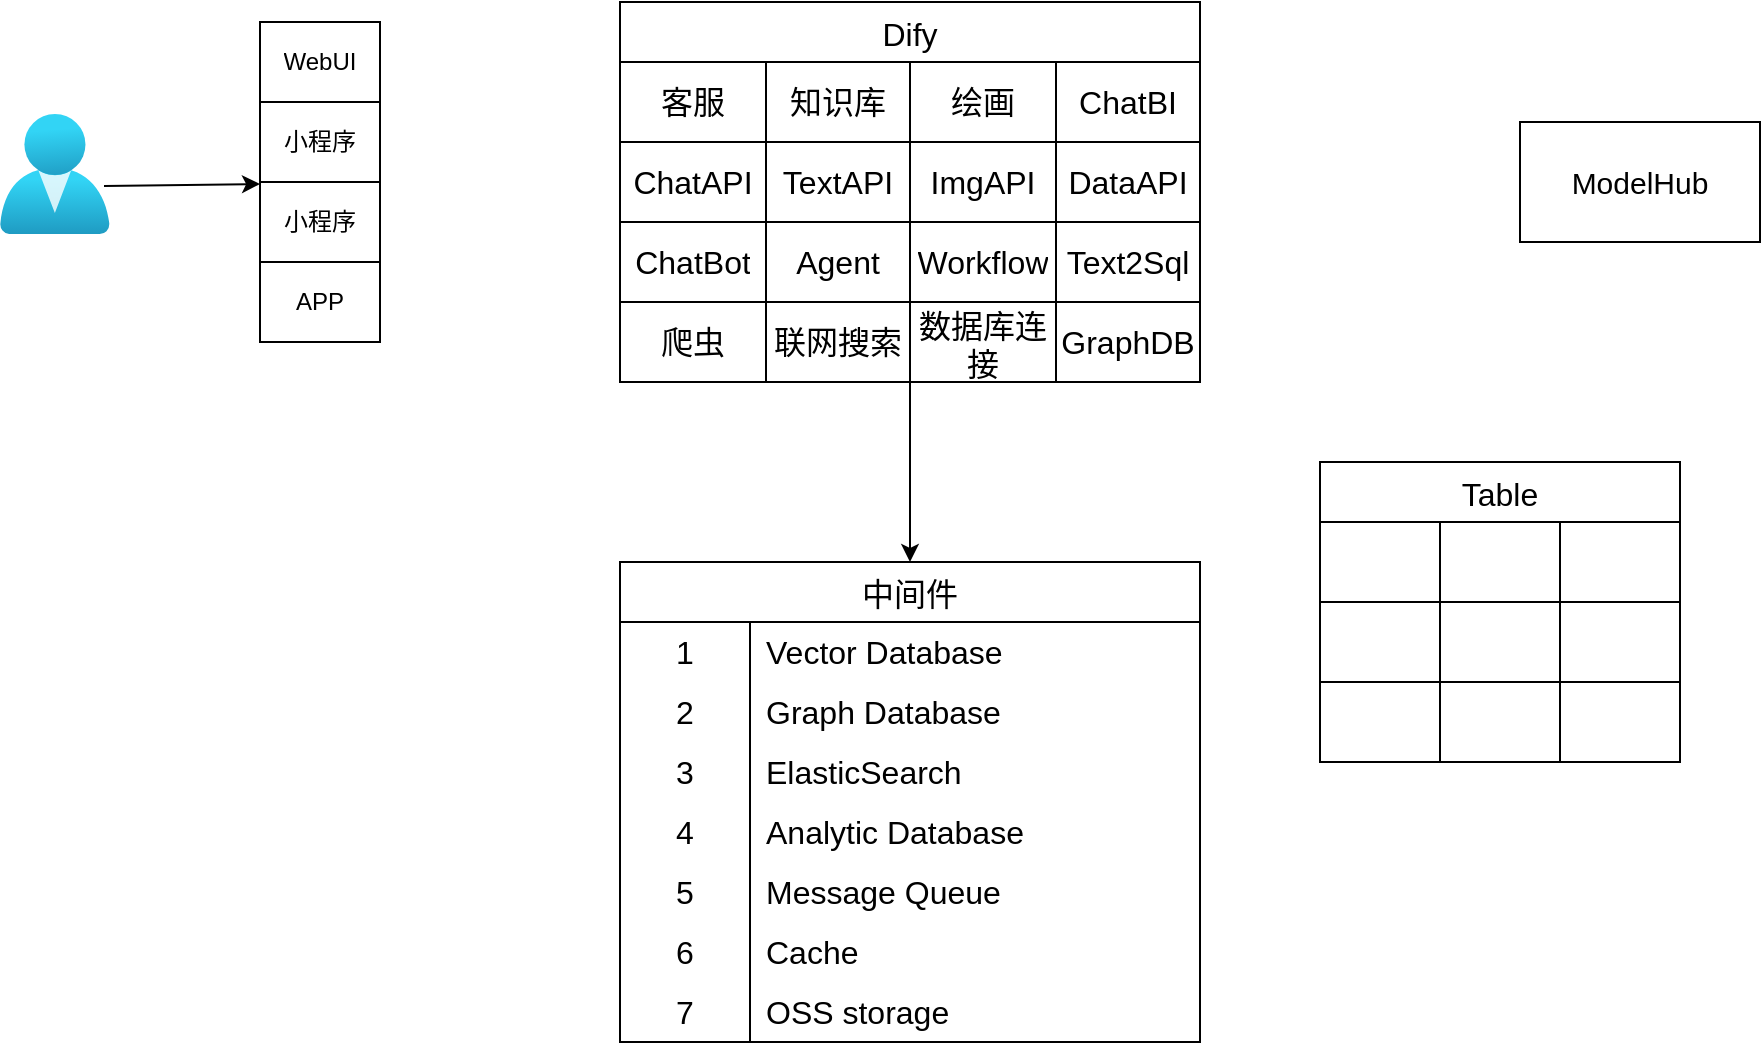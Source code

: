 <mxfile version="24.6.2" type="github">
  <diagram name="第 1 页" id="OciQEdkEUMs7lseBpLX6">
    <mxGraphModel dx="1242" dy="728" grid="1" gridSize="10" guides="1" tooltips="1" connect="1" arrows="1" fold="1" page="1" pageScale="1" pageWidth="1169" pageHeight="827" math="0" shadow="0">
      <root>
        <mxCell id="0" />
        <mxCell id="1" parent="0" />
        <mxCell id="a_CrQKZ7eAj5Jm8cyt3L-1" value="" style="image;aspect=fixed;html=1;points=[];align=center;fontSize=12;image=img/lib/azure2/identity/Users.svg;" parent="1" vertex="1">
          <mxGeometry x="50" y="216" width="54.86" height="60" as="geometry" />
        </mxCell>
        <mxCell id="r6NU0bTSnFbF7qIvupy4-82" style="edgeStyle=orthogonalEdgeStyle;rounded=0;orthogonalLoop=1;jettySize=auto;html=1;entryX=0;entryY=0.5;entryDx=0;entryDy=0;" parent="1" source="r6NU0bTSnFbF7qIvupy4-15" target="r6NU0bTSnFbF7qIvupy4-62" edge="1">
          <mxGeometry relative="1" as="geometry" />
        </mxCell>
        <mxCell id="r6NU0bTSnFbF7qIvupy4-15" value="" style="shape=table;startSize=0;container=1;collapsible=0;childLayout=tableLayout;" parent="1" vertex="1">
          <mxGeometry x="180" y="170" width="60" height="160" as="geometry" />
        </mxCell>
        <mxCell id="r6NU0bTSnFbF7qIvupy4-16" value="" style="shape=tableRow;horizontal=0;startSize=0;swimlaneHead=0;swimlaneBody=0;strokeColor=inherit;top=0;left=0;bottom=0;right=0;collapsible=0;dropTarget=0;fillColor=none;points=[[0,0.5],[1,0.5]];portConstraint=eastwest;" parent="r6NU0bTSnFbF7qIvupy4-15" vertex="1">
          <mxGeometry width="60" height="40" as="geometry" />
        </mxCell>
        <mxCell id="r6NU0bTSnFbF7qIvupy4-17" value="WebUI" style="shape=partialRectangle;html=1;whiteSpace=wrap;connectable=0;strokeColor=inherit;overflow=hidden;fillColor=none;top=0;left=0;bottom=0;right=0;pointerEvents=1;" parent="r6NU0bTSnFbF7qIvupy4-16" vertex="1">
          <mxGeometry width="60" height="40" as="geometry">
            <mxRectangle width="60" height="40" as="alternateBounds" />
          </mxGeometry>
        </mxCell>
        <mxCell id="r6NU0bTSnFbF7qIvupy4-18" value="" style="shape=tableRow;horizontal=0;startSize=0;swimlaneHead=0;swimlaneBody=0;strokeColor=inherit;top=0;left=0;bottom=0;right=0;collapsible=0;dropTarget=0;fillColor=none;points=[[0,0.5],[1,0.5]];portConstraint=eastwest;" parent="r6NU0bTSnFbF7qIvupy4-15" vertex="1">
          <mxGeometry y="40" width="60" height="40" as="geometry" />
        </mxCell>
        <mxCell id="r6NU0bTSnFbF7qIvupy4-19" value="小程序" style="shape=partialRectangle;html=1;whiteSpace=wrap;connectable=0;strokeColor=inherit;overflow=hidden;fillColor=none;top=0;left=0;bottom=0;right=0;pointerEvents=1;" parent="r6NU0bTSnFbF7qIvupy4-18" vertex="1">
          <mxGeometry width="60" height="40" as="geometry">
            <mxRectangle width="60" height="40" as="alternateBounds" />
          </mxGeometry>
        </mxCell>
        <mxCell id="r6NU0bTSnFbF7qIvupy4-80" value="" style="shape=tableRow;horizontal=0;startSize=0;swimlaneHead=0;swimlaneBody=0;strokeColor=inherit;top=0;left=0;bottom=0;right=0;collapsible=0;dropTarget=0;fillColor=none;points=[[0,0.5],[1,0.5]];portConstraint=eastwest;" parent="r6NU0bTSnFbF7qIvupy4-15" vertex="1">
          <mxGeometry y="80" width="60" height="40" as="geometry" />
        </mxCell>
        <mxCell id="r6NU0bTSnFbF7qIvupy4-81" value="小程序" style="shape=partialRectangle;html=1;whiteSpace=wrap;connectable=0;strokeColor=inherit;overflow=hidden;fillColor=none;top=0;left=0;bottom=0;right=0;pointerEvents=1;" parent="r6NU0bTSnFbF7qIvupy4-80" vertex="1">
          <mxGeometry width="60" height="40" as="geometry">
            <mxRectangle width="60" height="40" as="alternateBounds" />
          </mxGeometry>
        </mxCell>
        <mxCell id="r6NU0bTSnFbF7qIvupy4-20" value="" style="shape=tableRow;horizontal=0;startSize=0;swimlaneHead=0;swimlaneBody=0;strokeColor=inherit;top=0;left=0;bottom=0;right=0;collapsible=0;dropTarget=0;fillColor=none;points=[[0,0.5],[1,0.5]];portConstraint=eastwest;" parent="r6NU0bTSnFbF7qIvupy4-15" vertex="1">
          <mxGeometry y="120" width="60" height="40" as="geometry" />
        </mxCell>
        <mxCell id="r6NU0bTSnFbF7qIvupy4-21" value="APP" style="shape=partialRectangle;html=1;whiteSpace=wrap;connectable=0;strokeColor=inherit;overflow=hidden;fillColor=none;top=0;left=0;bottom=0;right=0;pointerEvents=1;" parent="r6NU0bTSnFbF7qIvupy4-20" vertex="1">
          <mxGeometry width="60" height="40" as="geometry">
            <mxRectangle width="60" height="40" as="alternateBounds" />
          </mxGeometry>
        </mxCell>
        <mxCell id="r6NU0bTSnFbF7qIvupy4-22" value="" style="endArrow=classic;html=1;rounded=0;exitX=0.948;exitY=0.6;exitDx=0;exitDy=0;exitPerimeter=0;entryX=0;entryY=0.5;entryDx=0;entryDy=0;" parent="1" source="a_CrQKZ7eAj5Jm8cyt3L-1" edge="1">
          <mxGeometry width="50" height="50" relative="1" as="geometry">
            <mxPoint x="470" y="332" as="sourcePoint" />
            <mxPoint x="180" y="251" as="targetPoint" />
          </mxGeometry>
        </mxCell>
        <mxCell id="r6NU0bTSnFbF7qIvupy4-57" value="Dify" style="shape=table;startSize=30;container=1;collapsible=0;childLayout=tableLayout;strokeColor=default;fontSize=16;" parent="1" vertex="1">
          <mxGeometry x="360" y="160" width="290" height="190" as="geometry" />
        </mxCell>
        <mxCell id="r6NU0bTSnFbF7qIvupy4-58" value="" style="shape=tableRow;horizontal=0;startSize=0;swimlaneHead=0;swimlaneBody=0;strokeColor=inherit;top=0;left=0;bottom=0;right=0;collapsible=0;dropTarget=0;fillColor=none;points=[[0,0.5],[1,0.5]];portConstraint=eastwest;fontSize=16;" parent="r6NU0bTSnFbF7qIvupy4-57" vertex="1">
          <mxGeometry y="30" width="290" height="40" as="geometry" />
        </mxCell>
        <mxCell id="r6NU0bTSnFbF7qIvupy4-59" value="客服" style="shape=partialRectangle;html=1;whiteSpace=wrap;connectable=0;strokeColor=inherit;overflow=hidden;fillColor=none;top=0;left=0;bottom=0;right=0;pointerEvents=1;fontSize=16;" parent="r6NU0bTSnFbF7qIvupy4-58" vertex="1">
          <mxGeometry width="73" height="40" as="geometry">
            <mxRectangle width="73" height="40" as="alternateBounds" />
          </mxGeometry>
        </mxCell>
        <mxCell id="r6NU0bTSnFbF7qIvupy4-60" value="知识库" style="shape=partialRectangle;html=1;whiteSpace=wrap;connectable=0;strokeColor=inherit;overflow=hidden;fillColor=none;top=0;left=0;bottom=0;right=0;pointerEvents=1;fontSize=16;" parent="r6NU0bTSnFbF7qIvupy4-58" vertex="1">
          <mxGeometry x="73" width="72" height="40" as="geometry">
            <mxRectangle width="72" height="40" as="alternateBounds" />
          </mxGeometry>
        </mxCell>
        <mxCell id="r6NU0bTSnFbF7qIvupy4-61" value="绘画" style="shape=partialRectangle;html=1;whiteSpace=wrap;connectable=0;strokeColor=inherit;overflow=hidden;fillColor=none;top=0;left=0;bottom=0;right=0;pointerEvents=1;fontSize=16;" parent="r6NU0bTSnFbF7qIvupy4-58" vertex="1">
          <mxGeometry x="145" width="73" height="40" as="geometry">
            <mxRectangle width="73" height="40" as="alternateBounds" />
          </mxGeometry>
        </mxCell>
        <mxCell id="r6NU0bTSnFbF7qIvupy4-74" value="ChatBI" style="shape=partialRectangle;html=1;whiteSpace=wrap;connectable=0;strokeColor=inherit;overflow=hidden;fillColor=none;top=0;left=0;bottom=0;right=0;pointerEvents=1;fontSize=16;" parent="r6NU0bTSnFbF7qIvupy4-58" vertex="1">
          <mxGeometry x="218" width="72" height="40" as="geometry">
            <mxRectangle width="72" height="40" as="alternateBounds" />
          </mxGeometry>
        </mxCell>
        <mxCell id="2aBiiPL3QGTZ3OPBEdCy-26" value="" style="shape=tableRow;horizontal=0;startSize=0;swimlaneHead=0;swimlaneBody=0;strokeColor=inherit;top=0;left=0;bottom=0;right=0;collapsible=0;dropTarget=0;fillColor=none;points=[[0,0.5],[1,0.5]];portConstraint=eastwest;fontSize=16;" parent="r6NU0bTSnFbF7qIvupy4-57" vertex="1">
          <mxGeometry y="70" width="290" height="40" as="geometry" />
        </mxCell>
        <mxCell id="2aBiiPL3QGTZ3OPBEdCy-27" value="ChatAPI" style="shape=partialRectangle;html=1;whiteSpace=wrap;connectable=0;strokeColor=inherit;overflow=hidden;fillColor=none;top=0;left=0;bottom=0;right=0;pointerEvents=1;fontSize=16;" parent="2aBiiPL3QGTZ3OPBEdCy-26" vertex="1">
          <mxGeometry width="73" height="40" as="geometry">
            <mxRectangle width="73" height="40" as="alternateBounds" />
          </mxGeometry>
        </mxCell>
        <mxCell id="2aBiiPL3QGTZ3OPBEdCy-28" value="TextAPI" style="shape=partialRectangle;html=1;whiteSpace=wrap;connectable=0;strokeColor=inherit;overflow=hidden;fillColor=none;top=0;left=0;bottom=0;right=0;pointerEvents=1;fontSize=16;" parent="2aBiiPL3QGTZ3OPBEdCy-26" vertex="1">
          <mxGeometry x="73" width="72" height="40" as="geometry">
            <mxRectangle width="72" height="40" as="alternateBounds" />
          </mxGeometry>
        </mxCell>
        <mxCell id="2aBiiPL3QGTZ3OPBEdCy-29" value="ImgAPI" style="shape=partialRectangle;html=1;whiteSpace=wrap;connectable=0;strokeColor=inherit;overflow=hidden;fillColor=none;top=0;left=0;bottom=0;right=0;pointerEvents=1;fontSize=16;" parent="2aBiiPL3QGTZ3OPBEdCy-26" vertex="1">
          <mxGeometry x="145" width="73" height="40" as="geometry">
            <mxRectangle width="73" height="40" as="alternateBounds" />
          </mxGeometry>
        </mxCell>
        <mxCell id="2aBiiPL3QGTZ3OPBEdCy-30" value="DataAPI" style="shape=partialRectangle;html=1;whiteSpace=wrap;connectable=0;strokeColor=inherit;overflow=hidden;fillColor=none;top=0;left=0;bottom=0;right=0;pointerEvents=1;fontSize=16;" parent="2aBiiPL3QGTZ3OPBEdCy-26" vertex="1">
          <mxGeometry x="218" width="72" height="40" as="geometry">
            <mxRectangle width="72" height="40" as="alternateBounds" />
          </mxGeometry>
        </mxCell>
        <mxCell id="r6NU0bTSnFbF7qIvupy4-66" value="" style="shape=tableRow;horizontal=0;startSize=0;swimlaneHead=0;swimlaneBody=0;strokeColor=inherit;top=0;left=0;bottom=0;right=0;collapsible=0;dropTarget=0;fillColor=none;points=[[0,0.5],[1,0.5]];portConstraint=eastwest;fontSize=16;" parent="r6NU0bTSnFbF7qIvupy4-57" vertex="1">
          <mxGeometry y="110" width="290" height="40" as="geometry" />
        </mxCell>
        <mxCell id="r6NU0bTSnFbF7qIvupy4-67" value="ChatBot" style="shape=partialRectangle;html=1;whiteSpace=wrap;connectable=0;strokeColor=inherit;overflow=hidden;fillColor=none;top=0;left=0;bottom=0;right=0;pointerEvents=1;fontSize=16;" parent="r6NU0bTSnFbF7qIvupy4-66" vertex="1">
          <mxGeometry width="73" height="40" as="geometry">
            <mxRectangle width="73" height="40" as="alternateBounds" />
          </mxGeometry>
        </mxCell>
        <mxCell id="r6NU0bTSnFbF7qIvupy4-68" value="Agent" style="shape=partialRectangle;html=1;whiteSpace=wrap;connectable=0;strokeColor=inherit;overflow=hidden;fillColor=none;top=0;left=0;bottom=0;right=0;pointerEvents=1;fontSize=16;" parent="r6NU0bTSnFbF7qIvupy4-66" vertex="1">
          <mxGeometry x="73" width="72" height="40" as="geometry">
            <mxRectangle width="72" height="40" as="alternateBounds" />
          </mxGeometry>
        </mxCell>
        <mxCell id="r6NU0bTSnFbF7qIvupy4-69" value="Workflow" style="shape=partialRectangle;html=1;whiteSpace=wrap;connectable=0;strokeColor=inherit;overflow=hidden;fillColor=none;top=0;left=0;bottom=0;right=0;pointerEvents=1;fontSize=16;" parent="r6NU0bTSnFbF7qIvupy4-66" vertex="1">
          <mxGeometry x="145" width="73" height="40" as="geometry">
            <mxRectangle width="73" height="40" as="alternateBounds" />
          </mxGeometry>
        </mxCell>
        <mxCell id="r6NU0bTSnFbF7qIvupy4-76" value="Text2Sql" style="shape=partialRectangle;html=1;whiteSpace=wrap;connectable=0;strokeColor=inherit;overflow=hidden;fillColor=none;top=0;left=0;bottom=0;right=0;pointerEvents=1;fontSize=16;" parent="r6NU0bTSnFbF7qIvupy4-66" vertex="1">
          <mxGeometry x="218" width="72" height="40" as="geometry">
            <mxRectangle width="72" height="40" as="alternateBounds" />
          </mxGeometry>
        </mxCell>
        <mxCell id="r6NU0bTSnFbF7qIvupy4-70" style="shape=tableRow;horizontal=0;startSize=0;swimlaneHead=0;swimlaneBody=0;strokeColor=inherit;top=0;left=0;bottom=0;right=0;collapsible=0;dropTarget=0;fillColor=none;points=[[0,0.5],[1,0.5]];portConstraint=eastwest;fontSize=16;" parent="r6NU0bTSnFbF7qIvupy4-57" vertex="1">
          <mxGeometry y="150" width="290" height="40" as="geometry" />
        </mxCell>
        <mxCell id="r6NU0bTSnFbF7qIvupy4-71" value="爬虫" style="shape=partialRectangle;html=1;whiteSpace=wrap;connectable=0;strokeColor=inherit;overflow=hidden;fillColor=none;top=0;left=0;bottom=0;right=0;pointerEvents=1;fontSize=16;" parent="r6NU0bTSnFbF7qIvupy4-70" vertex="1">
          <mxGeometry width="73" height="40" as="geometry">
            <mxRectangle width="73" height="40" as="alternateBounds" />
          </mxGeometry>
        </mxCell>
        <mxCell id="r6NU0bTSnFbF7qIvupy4-72" value="联网搜索" style="shape=partialRectangle;html=1;whiteSpace=wrap;connectable=0;strokeColor=inherit;overflow=hidden;fillColor=none;top=0;left=0;bottom=0;right=0;pointerEvents=1;fontSize=16;" parent="r6NU0bTSnFbF7qIvupy4-70" vertex="1">
          <mxGeometry x="73" width="72" height="40" as="geometry">
            <mxRectangle width="72" height="40" as="alternateBounds" />
          </mxGeometry>
        </mxCell>
        <mxCell id="r6NU0bTSnFbF7qIvupy4-73" value="数据库连接" style="shape=partialRectangle;html=1;whiteSpace=wrap;connectable=0;strokeColor=inherit;overflow=hidden;fillColor=none;top=0;left=0;bottom=0;right=0;pointerEvents=1;fontSize=16;" parent="r6NU0bTSnFbF7qIvupy4-70" vertex="1">
          <mxGeometry x="145" width="73" height="40" as="geometry">
            <mxRectangle width="73" height="40" as="alternateBounds" />
          </mxGeometry>
        </mxCell>
        <mxCell id="r6NU0bTSnFbF7qIvupy4-77" value="GraphDB" style="shape=partialRectangle;html=1;whiteSpace=wrap;connectable=0;strokeColor=inherit;overflow=hidden;fillColor=none;top=0;left=0;bottom=0;right=0;pointerEvents=1;fontSize=16;" parent="r6NU0bTSnFbF7qIvupy4-70" vertex="1">
          <mxGeometry x="218" width="72" height="40" as="geometry">
            <mxRectangle width="72" height="40" as="alternateBounds" />
          </mxGeometry>
        </mxCell>
        <mxCell id="2aBiiPL3QGTZ3OPBEdCy-1" value="中间件" style="shape=table;startSize=30;container=1;collapsible=0;childLayout=tableLayout;fixedRows=1;rowLines=0;fontStyle=0;strokeColor=default;fontSize=16;" parent="1" vertex="1">
          <mxGeometry x="360" y="440" width="290" height="240" as="geometry" />
        </mxCell>
        <mxCell id="2aBiiPL3QGTZ3OPBEdCy-2" value="" style="shape=tableRow;horizontal=0;startSize=0;swimlaneHead=0;swimlaneBody=0;top=0;left=0;bottom=0;right=0;collapsible=0;dropTarget=0;fillColor=none;points=[[0,0.5],[1,0.5]];portConstraint=eastwest;strokeColor=inherit;fontSize=16;" parent="2aBiiPL3QGTZ3OPBEdCy-1" vertex="1">
          <mxGeometry y="30" width="290" height="30" as="geometry" />
        </mxCell>
        <mxCell id="2aBiiPL3QGTZ3OPBEdCy-3" value="1" style="shape=partialRectangle;html=1;whiteSpace=wrap;connectable=0;fillColor=none;top=0;left=0;bottom=0;right=0;overflow=hidden;pointerEvents=1;strokeColor=inherit;fontSize=16;" parent="2aBiiPL3QGTZ3OPBEdCy-2" vertex="1">
          <mxGeometry width="65" height="30" as="geometry">
            <mxRectangle width="65" height="30" as="alternateBounds" />
          </mxGeometry>
        </mxCell>
        <mxCell id="2aBiiPL3QGTZ3OPBEdCy-4" value="Vector Database" style="shape=partialRectangle;html=1;whiteSpace=wrap;connectable=0;fillColor=none;top=0;left=0;bottom=0;right=0;align=left;spacingLeft=6;overflow=hidden;strokeColor=inherit;fontSize=16;" parent="2aBiiPL3QGTZ3OPBEdCy-2" vertex="1">
          <mxGeometry x="65" width="225" height="30" as="geometry">
            <mxRectangle width="225" height="30" as="alternateBounds" />
          </mxGeometry>
        </mxCell>
        <mxCell id="2aBiiPL3QGTZ3OPBEdCy-5" value="" style="shape=tableRow;horizontal=0;startSize=0;swimlaneHead=0;swimlaneBody=0;top=0;left=0;bottom=0;right=0;collapsible=0;dropTarget=0;fillColor=none;points=[[0,0.5],[1,0.5]];portConstraint=eastwest;strokeColor=inherit;fontSize=16;" parent="2aBiiPL3QGTZ3OPBEdCy-1" vertex="1">
          <mxGeometry y="60" width="290" height="30" as="geometry" />
        </mxCell>
        <mxCell id="2aBiiPL3QGTZ3OPBEdCy-6" value="2" style="shape=partialRectangle;html=1;whiteSpace=wrap;connectable=0;fillColor=none;top=0;left=0;bottom=0;right=0;overflow=hidden;strokeColor=inherit;fontSize=16;" parent="2aBiiPL3QGTZ3OPBEdCy-5" vertex="1">
          <mxGeometry width="65" height="30" as="geometry">
            <mxRectangle width="65" height="30" as="alternateBounds" />
          </mxGeometry>
        </mxCell>
        <mxCell id="2aBiiPL3QGTZ3OPBEdCy-7" value="Graph Database" style="shape=partialRectangle;html=1;whiteSpace=wrap;connectable=0;fillColor=none;top=0;left=0;bottom=0;right=0;align=left;spacingLeft=6;overflow=hidden;strokeColor=inherit;fontSize=16;" parent="2aBiiPL3QGTZ3OPBEdCy-5" vertex="1">
          <mxGeometry x="65" width="225" height="30" as="geometry">
            <mxRectangle width="225" height="30" as="alternateBounds" />
          </mxGeometry>
        </mxCell>
        <mxCell id="2aBiiPL3QGTZ3OPBEdCy-8" value="" style="shape=tableRow;horizontal=0;startSize=0;swimlaneHead=0;swimlaneBody=0;top=0;left=0;bottom=0;right=0;collapsible=0;dropTarget=0;fillColor=none;points=[[0,0.5],[1,0.5]];portConstraint=eastwest;strokeColor=inherit;fontSize=16;" parent="2aBiiPL3QGTZ3OPBEdCy-1" vertex="1">
          <mxGeometry y="90" width="290" height="30" as="geometry" />
        </mxCell>
        <mxCell id="2aBiiPL3QGTZ3OPBEdCy-9" value="3" style="shape=partialRectangle;html=1;whiteSpace=wrap;connectable=0;fillColor=none;top=0;left=0;bottom=0;right=0;overflow=hidden;strokeColor=inherit;fontSize=16;" parent="2aBiiPL3QGTZ3OPBEdCy-8" vertex="1">
          <mxGeometry width="65" height="30" as="geometry">
            <mxRectangle width="65" height="30" as="alternateBounds" />
          </mxGeometry>
        </mxCell>
        <mxCell id="2aBiiPL3QGTZ3OPBEdCy-10" value="ElasticSearch" style="shape=partialRectangle;html=1;whiteSpace=wrap;connectable=0;fillColor=none;top=0;left=0;bottom=0;right=0;align=left;spacingLeft=6;overflow=hidden;strokeColor=inherit;fontSize=16;" parent="2aBiiPL3QGTZ3OPBEdCy-8" vertex="1">
          <mxGeometry x="65" width="225" height="30" as="geometry">
            <mxRectangle width="225" height="30" as="alternateBounds" />
          </mxGeometry>
        </mxCell>
        <mxCell id="2aBiiPL3QGTZ3OPBEdCy-12" style="shape=tableRow;horizontal=0;startSize=0;swimlaneHead=0;swimlaneBody=0;top=0;left=0;bottom=0;right=0;collapsible=0;dropTarget=0;fillColor=none;points=[[0,0.5],[1,0.5]];portConstraint=eastwest;strokeColor=inherit;fontSize=16;" parent="2aBiiPL3QGTZ3OPBEdCy-1" vertex="1">
          <mxGeometry y="120" width="290" height="30" as="geometry" />
        </mxCell>
        <mxCell id="2aBiiPL3QGTZ3OPBEdCy-13" value="4" style="shape=partialRectangle;html=1;whiteSpace=wrap;connectable=0;fillColor=none;top=0;left=0;bottom=0;right=0;overflow=hidden;strokeColor=inherit;fontSize=16;" parent="2aBiiPL3QGTZ3OPBEdCy-12" vertex="1">
          <mxGeometry width="65" height="30" as="geometry">
            <mxRectangle width="65" height="30" as="alternateBounds" />
          </mxGeometry>
        </mxCell>
        <mxCell id="2aBiiPL3QGTZ3OPBEdCy-14" value="Analytic Database" style="shape=partialRectangle;html=1;whiteSpace=wrap;connectable=0;fillColor=none;top=0;left=0;bottom=0;right=0;align=left;spacingLeft=6;overflow=hidden;strokeColor=inherit;fontSize=16;" parent="2aBiiPL3QGTZ3OPBEdCy-12" vertex="1">
          <mxGeometry x="65" width="225" height="30" as="geometry">
            <mxRectangle width="225" height="30" as="alternateBounds" />
          </mxGeometry>
        </mxCell>
        <mxCell id="2aBiiPL3QGTZ3OPBEdCy-18" style="shape=tableRow;horizontal=0;startSize=0;swimlaneHead=0;swimlaneBody=0;top=0;left=0;bottom=0;right=0;collapsible=0;dropTarget=0;fillColor=none;points=[[0,0.5],[1,0.5]];portConstraint=eastwest;strokeColor=inherit;fontSize=16;" parent="2aBiiPL3QGTZ3OPBEdCy-1" vertex="1">
          <mxGeometry y="150" width="290" height="30" as="geometry" />
        </mxCell>
        <mxCell id="2aBiiPL3QGTZ3OPBEdCy-19" value="5" style="shape=partialRectangle;html=1;whiteSpace=wrap;connectable=0;fillColor=none;top=0;left=0;bottom=0;right=0;overflow=hidden;strokeColor=inherit;fontSize=16;" parent="2aBiiPL3QGTZ3OPBEdCy-18" vertex="1">
          <mxGeometry width="65" height="30" as="geometry">
            <mxRectangle width="65" height="30" as="alternateBounds" />
          </mxGeometry>
        </mxCell>
        <mxCell id="2aBiiPL3QGTZ3OPBEdCy-20" value="Message Queue" style="shape=partialRectangle;html=1;whiteSpace=wrap;connectable=0;fillColor=none;top=0;left=0;bottom=0;right=0;align=left;spacingLeft=6;overflow=hidden;strokeColor=inherit;fontSize=16;" parent="2aBiiPL3QGTZ3OPBEdCy-18" vertex="1">
          <mxGeometry x="65" width="225" height="30" as="geometry">
            <mxRectangle width="225" height="30" as="alternateBounds" />
          </mxGeometry>
        </mxCell>
        <mxCell id="2aBiiPL3QGTZ3OPBEdCy-15" style="shape=tableRow;horizontal=0;startSize=0;swimlaneHead=0;swimlaneBody=0;top=0;left=0;bottom=0;right=0;collapsible=0;dropTarget=0;fillColor=none;points=[[0,0.5],[1,0.5]];portConstraint=eastwest;strokeColor=inherit;fontSize=16;" parent="2aBiiPL3QGTZ3OPBEdCy-1" vertex="1">
          <mxGeometry y="180" width="290" height="30" as="geometry" />
        </mxCell>
        <mxCell id="2aBiiPL3QGTZ3OPBEdCy-16" value="6" style="shape=partialRectangle;html=1;whiteSpace=wrap;connectable=0;fillColor=none;top=0;left=0;bottom=0;right=0;overflow=hidden;strokeColor=inherit;fontSize=16;" parent="2aBiiPL3QGTZ3OPBEdCy-15" vertex="1">
          <mxGeometry width="65" height="30" as="geometry">
            <mxRectangle width="65" height="30" as="alternateBounds" />
          </mxGeometry>
        </mxCell>
        <mxCell id="2aBiiPL3QGTZ3OPBEdCy-17" value="Cache" style="shape=partialRectangle;html=1;whiteSpace=wrap;connectable=0;fillColor=none;top=0;left=0;bottom=0;right=0;align=left;spacingLeft=6;overflow=hidden;strokeColor=inherit;fontSize=16;" parent="2aBiiPL3QGTZ3OPBEdCy-15" vertex="1">
          <mxGeometry x="65" width="225" height="30" as="geometry">
            <mxRectangle width="225" height="30" as="alternateBounds" />
          </mxGeometry>
        </mxCell>
        <mxCell id="2aBiiPL3QGTZ3OPBEdCy-21" style="shape=tableRow;horizontal=0;startSize=0;swimlaneHead=0;swimlaneBody=0;top=0;left=0;bottom=0;right=0;collapsible=0;dropTarget=0;fillColor=none;points=[[0,0.5],[1,0.5]];portConstraint=eastwest;strokeColor=inherit;fontSize=16;" parent="2aBiiPL3QGTZ3OPBEdCy-1" vertex="1">
          <mxGeometry y="210" width="290" height="30" as="geometry" />
        </mxCell>
        <mxCell id="2aBiiPL3QGTZ3OPBEdCy-22" value="7" style="shape=partialRectangle;html=1;whiteSpace=wrap;connectable=0;fillColor=none;top=0;left=0;bottom=0;right=0;overflow=hidden;strokeColor=inherit;fontSize=16;" parent="2aBiiPL3QGTZ3OPBEdCy-21" vertex="1">
          <mxGeometry width="65" height="30" as="geometry">
            <mxRectangle width="65" height="30" as="alternateBounds" />
          </mxGeometry>
        </mxCell>
        <mxCell id="2aBiiPL3QGTZ3OPBEdCy-23" value="OSS storage" style="shape=partialRectangle;html=1;whiteSpace=wrap;connectable=0;fillColor=none;top=0;left=0;bottom=0;right=0;align=left;spacingLeft=6;overflow=hidden;strokeColor=inherit;fontSize=16;" parent="2aBiiPL3QGTZ3OPBEdCy-21" vertex="1">
          <mxGeometry x="65" width="225" height="30" as="geometry">
            <mxRectangle width="225" height="30" as="alternateBounds" />
          </mxGeometry>
        </mxCell>
        <mxCell id="2aBiiPL3QGTZ3OPBEdCy-11" style="edgeStyle=orthogonalEdgeStyle;rounded=0;orthogonalLoop=1;jettySize=auto;html=1;entryX=0.5;entryY=0;entryDx=0;entryDy=0;" parent="1" source="r6NU0bTSnFbF7qIvupy4-57" target="2aBiiPL3QGTZ3OPBEdCy-1" edge="1">
          <mxGeometry relative="1" as="geometry" />
        </mxCell>
        <mxCell id="2aBiiPL3QGTZ3OPBEdCy-25" value="ModelHub" style="rounded=0;whiteSpace=wrap;html=1;fontSize=15;" parent="1" vertex="1">
          <mxGeometry x="810" y="220" width="120" height="60" as="geometry" />
        </mxCell>
        <mxCell id="2aBiiPL3QGTZ3OPBEdCy-31" style="edgeStyle=orthogonalEdgeStyle;rounded=0;orthogonalLoop=1;jettySize=auto;html=1;entryX=0;entryY=0.5;entryDx=0;entryDy=0;" parent="1" source="r6NU0bTSnFbF7qIvupy4-62" target="2aBiiPL3QGTZ3OPBEdCy-25" edge="1">
          <mxGeometry relative="1" as="geometry" />
        </mxCell>
        <mxCell id="2aBiiPL3QGTZ3OPBEdCy-32" value="OpenAI API" style="edgeLabel;html=1;align=center;verticalAlign=middle;resizable=0;points=[];" parent="2aBiiPL3QGTZ3OPBEdCy-31" vertex="1" connectable="0">
          <mxGeometry x="0.062" y="2" relative="1" as="geometry">
            <mxPoint y="1" as="offset" />
          </mxGeometry>
        </mxCell>
        <mxCell id="2aBiiPL3QGTZ3OPBEdCy-49" value="Table" style="shape=table;startSize=30;container=1;collapsible=0;childLayout=tableLayout;strokeColor=default;fontSize=16;" parent="1" vertex="1">
          <mxGeometry x="710" y="390" width="180" height="150" as="geometry" />
        </mxCell>
        <mxCell id="2aBiiPL3QGTZ3OPBEdCy-50" value="" style="shape=tableRow;horizontal=0;startSize=0;swimlaneHead=0;swimlaneBody=0;strokeColor=inherit;top=0;left=0;bottom=0;right=0;collapsible=0;dropTarget=0;fillColor=none;points=[[0,0.5],[1,0.5]];portConstraint=eastwest;fontSize=16;" parent="2aBiiPL3QGTZ3OPBEdCy-49" vertex="1">
          <mxGeometry y="30" width="180" height="40" as="geometry" />
        </mxCell>
        <mxCell id="2aBiiPL3QGTZ3OPBEdCy-51" value="" style="shape=partialRectangle;html=1;whiteSpace=wrap;connectable=0;strokeColor=inherit;overflow=hidden;fillColor=none;top=0;left=0;bottom=0;right=0;pointerEvents=1;fontSize=16;" parent="2aBiiPL3QGTZ3OPBEdCy-50" vertex="1">
          <mxGeometry width="60" height="40" as="geometry">
            <mxRectangle width="60" height="40" as="alternateBounds" />
          </mxGeometry>
        </mxCell>
        <mxCell id="2aBiiPL3QGTZ3OPBEdCy-52" value="" style="shape=partialRectangle;html=1;whiteSpace=wrap;connectable=0;strokeColor=inherit;overflow=hidden;fillColor=none;top=0;left=0;bottom=0;right=0;pointerEvents=1;fontSize=16;" parent="2aBiiPL3QGTZ3OPBEdCy-50" vertex="1">
          <mxGeometry x="60" width="60" height="40" as="geometry">
            <mxRectangle width="60" height="40" as="alternateBounds" />
          </mxGeometry>
        </mxCell>
        <mxCell id="2aBiiPL3QGTZ3OPBEdCy-53" value="" style="shape=partialRectangle;html=1;whiteSpace=wrap;connectable=0;strokeColor=inherit;overflow=hidden;fillColor=none;top=0;left=0;bottom=0;right=0;pointerEvents=1;fontSize=16;" parent="2aBiiPL3QGTZ3OPBEdCy-50" vertex="1">
          <mxGeometry x="120" width="60" height="40" as="geometry">
            <mxRectangle width="60" height="40" as="alternateBounds" />
          </mxGeometry>
        </mxCell>
        <mxCell id="2aBiiPL3QGTZ3OPBEdCy-54" value="" style="shape=tableRow;horizontal=0;startSize=0;swimlaneHead=0;swimlaneBody=0;strokeColor=inherit;top=0;left=0;bottom=0;right=0;collapsible=0;dropTarget=0;fillColor=none;points=[[0,0.5],[1,0.5]];portConstraint=eastwest;fontSize=16;" parent="2aBiiPL3QGTZ3OPBEdCy-49" vertex="1">
          <mxGeometry y="70" width="180" height="40" as="geometry" />
        </mxCell>
        <mxCell id="2aBiiPL3QGTZ3OPBEdCy-55" value="" style="shape=partialRectangle;html=1;whiteSpace=wrap;connectable=0;strokeColor=inherit;overflow=hidden;fillColor=none;top=0;left=0;bottom=0;right=0;pointerEvents=1;fontSize=16;" parent="2aBiiPL3QGTZ3OPBEdCy-54" vertex="1">
          <mxGeometry width="60" height="40" as="geometry">
            <mxRectangle width="60" height="40" as="alternateBounds" />
          </mxGeometry>
        </mxCell>
        <mxCell id="2aBiiPL3QGTZ3OPBEdCy-56" value="" style="shape=partialRectangle;html=1;whiteSpace=wrap;connectable=0;strokeColor=inherit;overflow=hidden;fillColor=none;top=0;left=0;bottom=0;right=0;pointerEvents=1;fontSize=16;" parent="2aBiiPL3QGTZ3OPBEdCy-54" vertex="1">
          <mxGeometry x="60" width="60" height="40" as="geometry">
            <mxRectangle width="60" height="40" as="alternateBounds" />
          </mxGeometry>
        </mxCell>
        <mxCell id="2aBiiPL3QGTZ3OPBEdCy-57" value="" style="shape=partialRectangle;html=1;whiteSpace=wrap;connectable=0;strokeColor=inherit;overflow=hidden;fillColor=none;top=0;left=0;bottom=0;right=0;pointerEvents=1;fontSize=16;" parent="2aBiiPL3QGTZ3OPBEdCy-54" vertex="1">
          <mxGeometry x="120" width="60" height="40" as="geometry">
            <mxRectangle width="60" height="40" as="alternateBounds" />
          </mxGeometry>
        </mxCell>
        <mxCell id="2aBiiPL3QGTZ3OPBEdCy-58" value="" style="shape=tableRow;horizontal=0;startSize=0;swimlaneHead=0;swimlaneBody=0;strokeColor=inherit;top=0;left=0;bottom=0;right=0;collapsible=0;dropTarget=0;fillColor=none;points=[[0,0.5],[1,0.5]];portConstraint=eastwest;fontSize=16;" parent="2aBiiPL3QGTZ3OPBEdCy-49" vertex="1">
          <mxGeometry y="110" width="180" height="40" as="geometry" />
        </mxCell>
        <mxCell id="2aBiiPL3QGTZ3OPBEdCy-59" value="" style="shape=partialRectangle;html=1;whiteSpace=wrap;connectable=0;strokeColor=inherit;overflow=hidden;fillColor=none;top=0;left=0;bottom=0;right=0;pointerEvents=1;fontSize=16;" parent="2aBiiPL3QGTZ3OPBEdCy-58" vertex="1">
          <mxGeometry width="60" height="40" as="geometry">
            <mxRectangle width="60" height="40" as="alternateBounds" />
          </mxGeometry>
        </mxCell>
        <mxCell id="2aBiiPL3QGTZ3OPBEdCy-60" value="" style="shape=partialRectangle;html=1;whiteSpace=wrap;connectable=0;strokeColor=inherit;overflow=hidden;fillColor=none;top=0;left=0;bottom=0;right=0;pointerEvents=1;fontSize=16;" parent="2aBiiPL3QGTZ3OPBEdCy-58" vertex="1">
          <mxGeometry x="60" width="60" height="40" as="geometry">
            <mxRectangle width="60" height="40" as="alternateBounds" />
          </mxGeometry>
        </mxCell>
        <mxCell id="2aBiiPL3QGTZ3OPBEdCy-61" value="" style="shape=partialRectangle;html=1;whiteSpace=wrap;connectable=0;strokeColor=inherit;overflow=hidden;fillColor=none;top=0;left=0;bottom=0;right=0;pointerEvents=1;fontSize=16;" parent="2aBiiPL3QGTZ3OPBEdCy-58" vertex="1">
          <mxGeometry x="120" width="60" height="40" as="geometry">
            <mxRectangle width="60" height="40" as="alternateBounds" />
          </mxGeometry>
        </mxCell>
      </root>
    </mxGraphModel>
  </diagram>
</mxfile>
